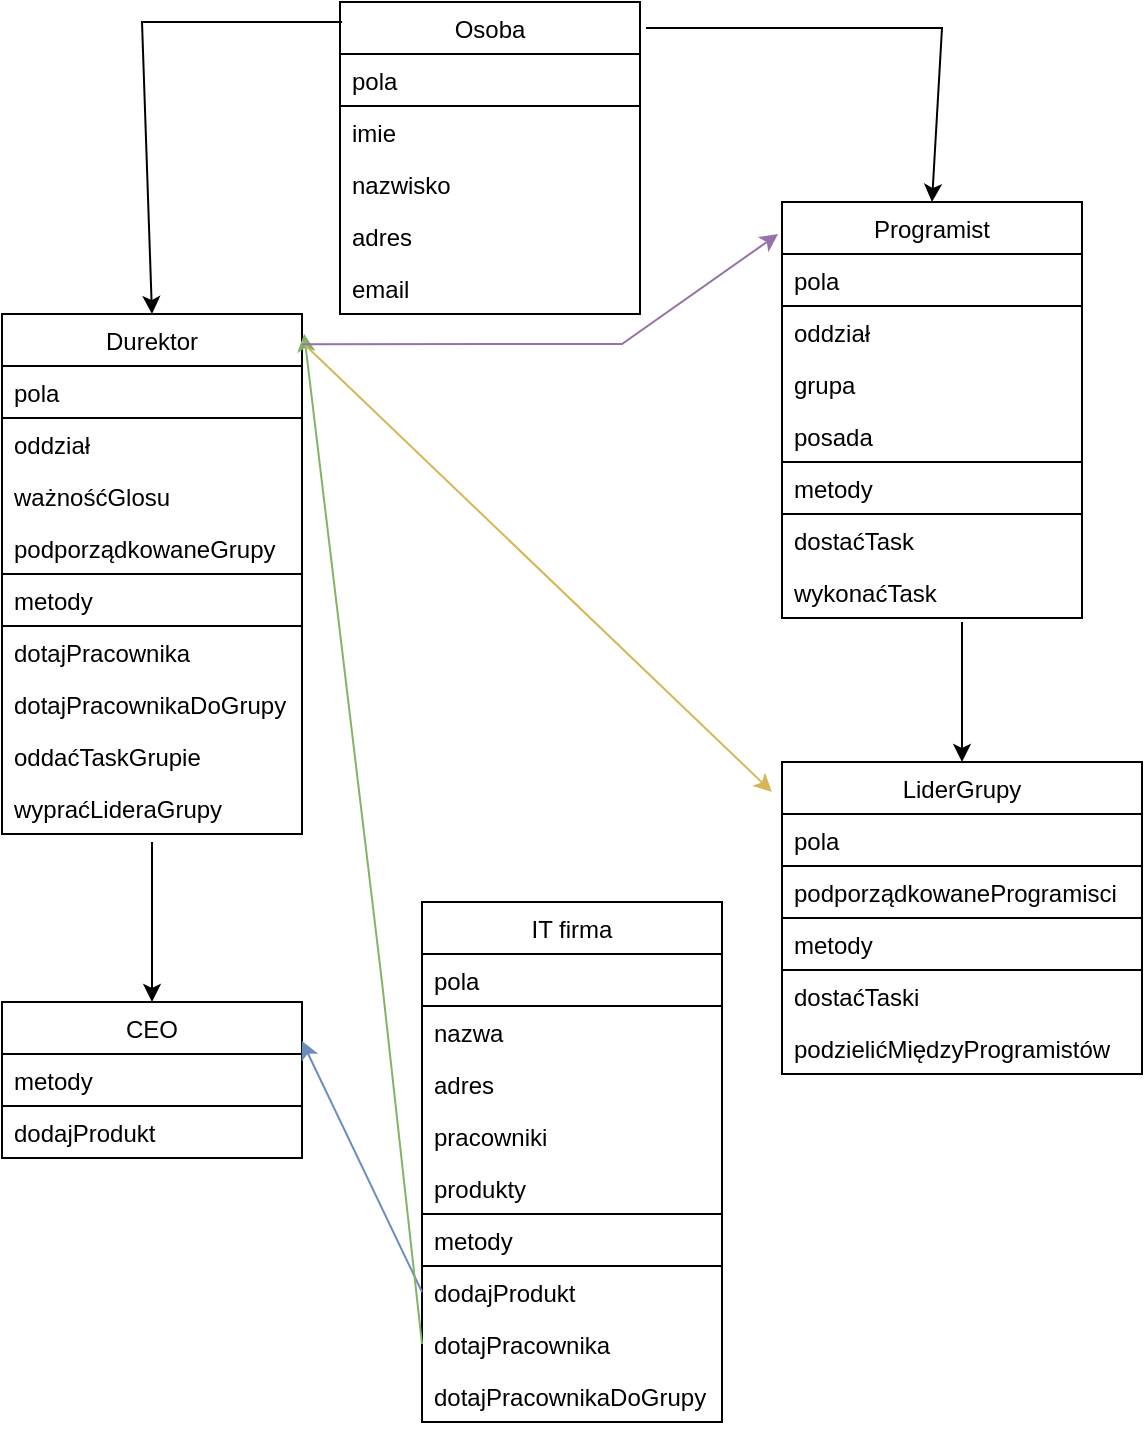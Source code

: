 <mxfile version="15.9.1" type="device"><diagram id="C5RBs43oDa-KdzZeNtuy" name="Page-1"><mxGraphModel dx="1422" dy="794" grid="1" gridSize="10" guides="1" tooltips="1" connect="1" arrows="1" fold="1" page="1" pageScale="1" pageWidth="827" pageHeight="1169" math="0" shadow="0"><root><mxCell id="WIyWlLk6GJQsqaUBKTNV-0"/><mxCell id="WIyWlLk6GJQsqaUBKTNV-1" parent="WIyWlLk6GJQsqaUBKTNV-0"/><mxCell id="s9splv-BSGpPf05QoNp0-1" value="IT firma" style="swimlane;fontStyle=0;childLayout=stackLayout;horizontal=1;startSize=26;fillColor=none;horizontalStack=0;resizeParent=1;resizeParentMax=0;resizeLast=0;collapsible=1;marginBottom=0;" vertex="1" parent="WIyWlLk6GJQsqaUBKTNV-1"><mxGeometry x="380" y="480" width="150" height="260" as="geometry"/></mxCell><mxCell id="s9splv-BSGpPf05QoNp0-10" value="pola" style="text;strokeColor=default;fillColor=none;align=left;verticalAlign=top;spacingLeft=4;spacingRight=4;overflow=hidden;rotatable=0;points=[[0,0.5],[1,0.5]];portConstraint=eastwest;imageAspect=1;backgroundOutline=0;shadow=0;sketch=0;glass=0;rounded=0;" vertex="1" parent="s9splv-BSGpPf05QoNp0-1"><mxGeometry y="26" width="150" height="26" as="geometry"/></mxCell><mxCell id="s9splv-BSGpPf05QoNp0-2" value="nazwa" style="text;strokeColor=none;fillColor=none;align=left;verticalAlign=top;spacingLeft=4;spacingRight=4;overflow=hidden;rotatable=0;points=[[0,0.5],[1,0.5]];portConstraint=eastwest;" vertex="1" parent="s9splv-BSGpPf05QoNp0-1"><mxGeometry y="52" width="150" height="26" as="geometry"/></mxCell><mxCell id="s9splv-BSGpPf05QoNp0-3" value="adres" style="text;strokeColor=none;fillColor=none;align=left;verticalAlign=top;spacingLeft=4;spacingRight=4;overflow=hidden;rotatable=0;points=[[0,0.5],[1,0.5]];portConstraint=eastwest;" vertex="1" parent="s9splv-BSGpPf05QoNp0-1"><mxGeometry y="78" width="150" height="26" as="geometry"/></mxCell><mxCell id="s9splv-BSGpPf05QoNp0-4" value="pracowniki" style="text;strokeColor=none;fillColor=none;align=left;verticalAlign=top;spacingLeft=4;spacingRight=4;overflow=hidden;rotatable=0;points=[[0,0.5],[1,0.5]];portConstraint=eastwest;" vertex="1" parent="s9splv-BSGpPf05QoNp0-1"><mxGeometry y="104" width="150" height="26" as="geometry"/></mxCell><mxCell id="s9splv-BSGpPf05QoNp0-5" value="produkty" style="text;strokeColor=none;fillColor=none;align=left;verticalAlign=top;spacingLeft=4;spacingRight=4;overflow=hidden;rotatable=0;points=[[0,0.5],[1,0.5]];portConstraint=eastwest;" vertex="1" parent="s9splv-BSGpPf05QoNp0-1"><mxGeometry y="130" width="150" height="26" as="geometry"/></mxCell><mxCell id="s9splv-BSGpPf05QoNp0-6" value="metody" style="text;strokeColor=default;fillColor=none;align=left;verticalAlign=top;spacingLeft=4;spacingRight=4;overflow=hidden;rotatable=0;points=[[0,0.5],[1,0.5]];portConstraint=eastwest;imageAspect=1;backgroundOutline=0;shadow=0;sketch=0;glass=0;rounded=0;" vertex="1" parent="s9splv-BSGpPf05QoNp0-1"><mxGeometry y="156" width="150" height="26" as="geometry"/></mxCell><mxCell id="s9splv-BSGpPf05QoNp0-8" value="dodajProdukt" style="text;strokeColor=none;fillColor=none;align=left;verticalAlign=top;spacingLeft=4;spacingRight=4;overflow=hidden;rotatable=0;points=[[0,0.5],[1,0.5]];portConstraint=eastwest;" vertex="1" parent="s9splv-BSGpPf05QoNp0-1"><mxGeometry y="182" width="150" height="26" as="geometry"/></mxCell><mxCell id="s9splv-BSGpPf05QoNp0-9" value="dotajPracownika" style="text;strokeColor=none;fillColor=none;align=left;verticalAlign=top;spacingLeft=4;spacingRight=4;overflow=hidden;rotatable=0;points=[[0,0.5],[1,0.5]];portConstraint=eastwest;" vertex="1" parent="s9splv-BSGpPf05QoNp0-1"><mxGeometry y="208" width="150" height="26" as="geometry"/></mxCell><mxCell id="s9splv-BSGpPf05QoNp0-11" value="dotajPracownikaDoGrupy" style="text;strokeColor=none;fillColor=none;align=left;verticalAlign=top;spacingLeft=4;spacingRight=4;overflow=hidden;rotatable=0;points=[[0,0.5],[1,0.5]];portConstraint=eastwest;" vertex="1" parent="s9splv-BSGpPf05QoNp0-1"><mxGeometry y="234" width="150" height="26" as="geometry"/></mxCell><mxCell id="s9splv-BSGpPf05QoNp0-12" value="Osoba" style="swimlane;fontStyle=0;childLayout=stackLayout;horizontal=1;startSize=26;fillColor=none;horizontalStack=0;resizeParent=1;resizeParentMax=0;resizeLast=0;collapsible=1;marginBottom=0;" vertex="1" parent="WIyWlLk6GJQsqaUBKTNV-1"><mxGeometry x="339" y="30" width="150" height="156" as="geometry"/></mxCell><mxCell id="s9splv-BSGpPf05QoNp0-13" value="pola" style="text;strokeColor=default;fillColor=none;align=left;verticalAlign=top;spacingLeft=4;spacingRight=4;overflow=hidden;rotatable=0;points=[[0,0.5],[1,0.5]];portConstraint=eastwest;imageAspect=1;backgroundOutline=0;shadow=0;sketch=0;glass=0;rounded=0;" vertex="1" parent="s9splv-BSGpPf05QoNp0-12"><mxGeometry y="26" width="150" height="26" as="geometry"/></mxCell><mxCell id="s9splv-BSGpPf05QoNp0-14" value="imie" style="text;strokeColor=none;fillColor=none;align=left;verticalAlign=top;spacingLeft=4;spacingRight=4;overflow=hidden;rotatable=0;points=[[0,0.5],[1,0.5]];portConstraint=eastwest;" vertex="1" parent="s9splv-BSGpPf05QoNp0-12"><mxGeometry y="52" width="150" height="26" as="geometry"/></mxCell><mxCell id="s9splv-BSGpPf05QoNp0-15" value="nazwisko" style="text;strokeColor=none;fillColor=none;align=left;verticalAlign=top;spacingLeft=4;spacingRight=4;overflow=hidden;rotatable=0;points=[[0,0.5],[1,0.5]];portConstraint=eastwest;" vertex="1" parent="s9splv-BSGpPf05QoNp0-12"><mxGeometry y="78" width="150" height="26" as="geometry"/></mxCell><mxCell id="s9splv-BSGpPf05QoNp0-16" value="adres" style="text;strokeColor=none;fillColor=none;align=left;verticalAlign=top;spacingLeft=4;spacingRight=4;overflow=hidden;rotatable=0;points=[[0,0.5],[1,0.5]];portConstraint=eastwest;" vertex="1" parent="s9splv-BSGpPf05QoNp0-12"><mxGeometry y="104" width="150" height="26" as="geometry"/></mxCell><mxCell id="s9splv-BSGpPf05QoNp0-17" value="email" style="text;strokeColor=none;fillColor=none;align=left;verticalAlign=top;spacingLeft=4;spacingRight=4;overflow=hidden;rotatable=0;points=[[0,0.5],[1,0.5]];portConstraint=eastwest;" vertex="1" parent="s9splv-BSGpPf05QoNp0-12"><mxGeometry y="130" width="150" height="26" as="geometry"/></mxCell><mxCell id="s9splv-BSGpPf05QoNp0-28" value="" style="endArrow=classic;html=1;rounded=0;exitX=0.007;exitY=0.064;exitDx=0;exitDy=0;exitPerimeter=0;entryX=0.5;entryY=0;entryDx=0;entryDy=0;" edge="1" parent="WIyWlLk6GJQsqaUBKTNV-1" source="s9splv-BSGpPf05QoNp0-12" target="s9splv-BSGpPf05QoNp0-29"><mxGeometry width="50" height="50" relative="1" as="geometry"><mxPoint x="390" y="430" as="sourcePoint"/><mxPoint x="115" y="134" as="targetPoint"/><Array as="points"><mxPoint x="240" y="40"/></Array></mxGeometry></mxCell><mxCell id="s9splv-BSGpPf05QoNp0-29" value="Durektor" style="swimlane;fontStyle=0;childLayout=stackLayout;horizontal=1;startSize=26;fillColor=none;horizontalStack=0;resizeParent=1;resizeParentMax=0;resizeLast=0;collapsible=1;marginBottom=0;" vertex="1" parent="WIyWlLk6GJQsqaUBKTNV-1"><mxGeometry x="170" y="186" width="150" height="260" as="geometry"/></mxCell><mxCell id="s9splv-BSGpPf05QoNp0-30" value="pola" style="text;strokeColor=default;fillColor=none;align=left;verticalAlign=top;spacingLeft=4;spacingRight=4;overflow=hidden;rotatable=0;points=[[0,0.5],[1,0.5]];portConstraint=eastwest;imageAspect=1;backgroundOutline=0;shadow=0;sketch=0;glass=0;rounded=0;" vertex="1" parent="s9splv-BSGpPf05QoNp0-29"><mxGeometry y="26" width="150" height="26" as="geometry"/></mxCell><mxCell id="s9splv-BSGpPf05QoNp0-31" value="oddział" style="text;strokeColor=none;fillColor=none;align=left;verticalAlign=top;spacingLeft=4;spacingRight=4;overflow=hidden;rotatable=0;points=[[0,0.5],[1,0.5]];portConstraint=eastwest;" vertex="1" parent="s9splv-BSGpPf05QoNp0-29"><mxGeometry y="52" width="150" height="26" as="geometry"/></mxCell><mxCell id="s9splv-BSGpPf05QoNp0-39" value="ważnośćGlosu" style="text;strokeColor=none;fillColor=none;align=left;verticalAlign=top;spacingLeft=4;spacingRight=4;overflow=hidden;rotatable=0;points=[[0,0.5],[1,0.5]];portConstraint=eastwest;" vertex="1" parent="s9splv-BSGpPf05QoNp0-29"><mxGeometry y="78" width="150" height="26" as="geometry"/></mxCell><mxCell id="s9splv-BSGpPf05QoNp0-48" value="podporządkowaneGrupy" style="text;strokeColor=none;fillColor=none;align=left;verticalAlign=top;spacingLeft=4;spacingRight=4;overflow=hidden;rotatable=0;points=[[0,0.5],[1,0.5]];portConstraint=eastwest;" vertex="1" parent="s9splv-BSGpPf05QoNp0-29"><mxGeometry y="104" width="150" height="26" as="geometry"/></mxCell><mxCell id="s9splv-BSGpPf05QoNp0-35" value="metody" style="text;strokeColor=default;fillColor=none;align=left;verticalAlign=top;spacingLeft=4;spacingRight=4;overflow=hidden;rotatable=0;points=[[0,0.5],[1,0.5]];portConstraint=eastwest;imageAspect=1;backgroundOutline=0;shadow=0;sketch=0;glass=0;rounded=0;" vertex="1" parent="s9splv-BSGpPf05QoNp0-29"><mxGeometry y="130" width="150" height="26" as="geometry"/></mxCell><mxCell id="s9splv-BSGpPf05QoNp0-37" value="dotajPracownika" style="text;strokeColor=none;fillColor=none;align=left;verticalAlign=top;spacingLeft=4;spacingRight=4;overflow=hidden;rotatable=0;points=[[0,0.5],[1,0.5]];portConstraint=eastwest;" vertex="1" parent="s9splv-BSGpPf05QoNp0-29"><mxGeometry y="156" width="150" height="26" as="geometry"/></mxCell><mxCell id="s9splv-BSGpPf05QoNp0-38" value="dotajPracownikaDoGrupy" style="text;strokeColor=none;fillColor=none;align=left;verticalAlign=top;spacingLeft=4;spacingRight=4;overflow=hidden;rotatable=0;points=[[0,0.5],[1,0.5]];portConstraint=eastwest;" vertex="1" parent="s9splv-BSGpPf05QoNp0-29"><mxGeometry y="182" width="150" height="26" as="geometry"/></mxCell><mxCell id="s9splv-BSGpPf05QoNp0-70" value="oddaćTaskGrupie" style="text;strokeColor=none;fillColor=none;align=left;verticalAlign=top;spacingLeft=4;spacingRight=4;overflow=hidden;rotatable=0;points=[[0,0.5],[1,0.5]];portConstraint=eastwest;" vertex="1" parent="s9splv-BSGpPf05QoNp0-29"><mxGeometry y="208" width="150" height="26" as="geometry"/></mxCell><mxCell id="s9splv-BSGpPf05QoNp0-77" value="wypraćLideraGrupy" style="text;strokeColor=none;fillColor=none;align=left;verticalAlign=top;spacingLeft=4;spacingRight=4;overflow=hidden;rotatable=0;points=[[0,0.5],[1,0.5]];portConstraint=eastwest;" vertex="1" parent="s9splv-BSGpPf05QoNp0-29"><mxGeometry y="234" width="150" height="26" as="geometry"/></mxCell><mxCell id="s9splv-BSGpPf05QoNp0-40" value="Programist" style="swimlane;fontStyle=0;childLayout=stackLayout;horizontal=1;startSize=26;fillColor=none;horizontalStack=0;resizeParent=1;resizeParentMax=0;resizeLast=0;collapsible=1;marginBottom=0;" vertex="1" parent="WIyWlLk6GJQsqaUBKTNV-1"><mxGeometry x="560" y="130" width="150" height="208" as="geometry"/></mxCell><mxCell id="s9splv-BSGpPf05QoNp0-41" value="pola" style="text;strokeColor=default;fillColor=none;align=left;verticalAlign=top;spacingLeft=4;spacingRight=4;overflow=hidden;rotatable=0;points=[[0,0.5],[1,0.5]];portConstraint=eastwest;imageAspect=1;backgroundOutline=0;shadow=0;sketch=0;glass=0;rounded=0;" vertex="1" parent="s9splv-BSGpPf05QoNp0-40"><mxGeometry y="26" width="150" height="26" as="geometry"/></mxCell><mxCell id="s9splv-BSGpPf05QoNp0-42" value="oddział" style="text;strokeColor=none;fillColor=none;align=left;verticalAlign=top;spacingLeft=4;spacingRight=4;overflow=hidden;rotatable=0;points=[[0,0.5],[1,0.5]];portConstraint=eastwest;" vertex="1" parent="s9splv-BSGpPf05QoNp0-40"><mxGeometry y="52" width="150" height="26" as="geometry"/></mxCell><mxCell id="s9splv-BSGpPf05QoNp0-43" value="grupa" style="text;strokeColor=none;fillColor=none;align=left;verticalAlign=top;spacingLeft=4;spacingRight=4;overflow=hidden;rotatable=0;points=[[0,0.5],[1,0.5]];portConstraint=eastwest;" vertex="1" parent="s9splv-BSGpPf05QoNp0-40"><mxGeometry y="78" width="150" height="26" as="geometry"/></mxCell><mxCell id="s9splv-BSGpPf05QoNp0-50" value="posada" style="text;strokeColor=none;fillColor=none;align=left;verticalAlign=top;spacingLeft=4;spacingRight=4;overflow=hidden;rotatable=0;points=[[0,0.5],[1,0.5]];portConstraint=eastwest;" vertex="1" parent="s9splv-BSGpPf05QoNp0-40"><mxGeometry y="104" width="150" height="26" as="geometry"/></mxCell><mxCell id="s9splv-BSGpPf05QoNp0-45" value="metody" style="text;strokeColor=default;fillColor=none;align=left;verticalAlign=top;spacingLeft=4;spacingRight=4;overflow=hidden;rotatable=0;points=[[0,0.5],[1,0.5]];portConstraint=eastwest;imageAspect=1;backgroundOutline=0;shadow=0;sketch=0;glass=0;rounded=0;" vertex="1" parent="s9splv-BSGpPf05QoNp0-40"><mxGeometry y="130" width="150" height="26" as="geometry"/></mxCell><mxCell id="s9splv-BSGpPf05QoNp0-46" value="dostaćTask" style="text;strokeColor=none;fillColor=none;align=left;verticalAlign=top;spacingLeft=4;spacingRight=4;overflow=hidden;rotatable=0;points=[[0,0.5],[1,0.5]];portConstraint=eastwest;" vertex="1" parent="s9splv-BSGpPf05QoNp0-40"><mxGeometry y="156" width="150" height="26" as="geometry"/></mxCell><mxCell id="s9splv-BSGpPf05QoNp0-47" value="wykonaćTask" style="text;strokeColor=none;fillColor=none;align=left;verticalAlign=top;spacingLeft=4;spacingRight=4;overflow=hidden;rotatable=0;points=[[0,0.5],[1,0.5]];portConstraint=eastwest;" vertex="1" parent="s9splv-BSGpPf05QoNp0-40"><mxGeometry y="182" width="150" height="26" as="geometry"/></mxCell><mxCell id="s9splv-BSGpPf05QoNp0-49" value="" style="endArrow=classic;html=1;rounded=0;exitX=1.02;exitY=0.083;exitDx=0;exitDy=0;exitPerimeter=0;entryX=0.5;entryY=0;entryDx=0;entryDy=0;" edge="1" parent="WIyWlLk6GJQsqaUBKTNV-1" source="s9splv-BSGpPf05QoNp0-12" target="s9splv-BSGpPf05QoNp0-40"><mxGeometry width="50" height="50" relative="1" as="geometry"><mxPoint x="390" y="430" as="sourcePoint"/><mxPoint x="322" y="240" as="targetPoint"/><Array as="points"><mxPoint x="640" y="43"/></Array></mxGeometry></mxCell><mxCell id="s9splv-BSGpPf05QoNp0-51" value="CEO" style="swimlane;fontStyle=0;childLayout=stackLayout;horizontal=1;startSize=26;fillColor=none;horizontalStack=0;resizeParent=1;resizeParentMax=0;resizeLast=0;collapsible=1;marginBottom=0;" vertex="1" parent="WIyWlLk6GJQsqaUBKTNV-1"><mxGeometry x="170" y="530" width="150" height="78" as="geometry"/></mxCell><mxCell id="s9splv-BSGpPf05QoNp0-57" value="metody" style="text;strokeColor=default;fillColor=none;align=left;verticalAlign=top;spacingLeft=4;spacingRight=4;overflow=hidden;rotatable=0;points=[[0,0.5],[1,0.5]];portConstraint=eastwest;imageAspect=1;backgroundOutline=0;shadow=0;sketch=0;glass=0;rounded=0;" vertex="1" parent="s9splv-BSGpPf05QoNp0-51"><mxGeometry y="26" width="150" height="26" as="geometry"/></mxCell><mxCell id="s9splv-BSGpPf05QoNp0-59" value="dodajProdukt" style="text;strokeColor=none;fillColor=none;align=left;verticalAlign=top;spacingLeft=4;spacingRight=4;overflow=hidden;rotatable=0;points=[[0,0.5],[1,0.5]];portConstraint=eastwest;" vertex="1" parent="s9splv-BSGpPf05QoNp0-51"><mxGeometry y="52" width="150" height="26" as="geometry"/></mxCell><mxCell id="s9splv-BSGpPf05QoNp0-60" value="" style="endArrow=classic;html=1;rounded=0;entryX=0.5;entryY=0;entryDx=0;entryDy=0;" edge="1" parent="WIyWlLk6GJQsqaUBKTNV-1" target="s9splv-BSGpPf05QoNp0-51"><mxGeometry width="50" height="50" relative="1" as="geometry"><mxPoint x="245" y="450" as="sourcePoint"/><mxPoint x="132" y="410" as="targetPoint"/></mxGeometry></mxCell><mxCell id="s9splv-BSGpPf05QoNp0-61" value="LiderGrupy" style="swimlane;fontStyle=0;childLayout=stackLayout;horizontal=1;startSize=26;fillColor=none;horizontalStack=0;resizeParent=1;resizeParentMax=0;resizeLast=0;collapsible=1;marginBottom=0;" vertex="1" parent="WIyWlLk6GJQsqaUBKTNV-1"><mxGeometry x="560" y="410" width="180" height="156" as="geometry"/></mxCell><mxCell id="s9splv-BSGpPf05QoNp0-62" value="pola" style="text;strokeColor=default;fillColor=none;align=left;verticalAlign=top;spacingLeft=4;spacingRight=4;overflow=hidden;rotatable=0;points=[[0,0.5],[1,0.5]];portConstraint=eastwest;imageAspect=1;backgroundOutline=0;shadow=0;sketch=0;glass=0;rounded=0;" vertex="1" parent="s9splv-BSGpPf05QoNp0-61"><mxGeometry y="26" width="180" height="26" as="geometry"/></mxCell><mxCell id="s9splv-BSGpPf05QoNp0-66" value="podporządkowaneProgramisci" style="text;strokeColor=none;fillColor=none;align=left;verticalAlign=top;spacingLeft=4;spacingRight=4;overflow=hidden;rotatable=0;points=[[0,0.5],[1,0.5]];portConstraint=eastwest;" vertex="1" parent="s9splv-BSGpPf05QoNp0-61"><mxGeometry y="52" width="180" height="26" as="geometry"/></mxCell><mxCell id="s9splv-BSGpPf05QoNp0-67" value="metody" style="text;strokeColor=default;fillColor=none;align=left;verticalAlign=top;spacingLeft=4;spacingRight=4;overflow=hidden;rotatable=0;points=[[0,0.5],[1,0.5]];portConstraint=eastwest;imageAspect=1;backgroundOutline=0;shadow=0;sketch=0;glass=0;rounded=0;" vertex="1" parent="s9splv-BSGpPf05QoNp0-61"><mxGeometry y="78" width="180" height="26" as="geometry"/></mxCell><mxCell id="s9splv-BSGpPf05QoNp0-68" value="dostaćTaski" style="text;strokeColor=none;fillColor=none;align=left;verticalAlign=top;spacingLeft=4;spacingRight=4;overflow=hidden;rotatable=0;points=[[0,0.5],[1,0.5]];portConstraint=eastwest;" vertex="1" parent="s9splv-BSGpPf05QoNp0-61"><mxGeometry y="104" width="180" height="26" as="geometry"/></mxCell><mxCell id="s9splv-BSGpPf05QoNp0-69" value="podzielićMiędzyProgramistów" style="text;strokeColor=none;fillColor=none;align=left;verticalAlign=top;spacingLeft=4;spacingRight=4;overflow=hidden;rotatable=0;points=[[0,0.5],[1,0.5]];portConstraint=eastwest;" vertex="1" parent="s9splv-BSGpPf05QoNp0-61"><mxGeometry y="130" width="180" height="26" as="geometry"/></mxCell><mxCell id="s9splv-BSGpPf05QoNp0-71" value="" style="endArrow=classic;html=1;rounded=0;entryX=0.5;entryY=0;entryDx=0;entryDy=0;" edge="1" parent="WIyWlLk6GJQsqaUBKTNV-1" target="s9splv-BSGpPf05QoNp0-61"><mxGeometry width="50" height="50" relative="1" as="geometry"><mxPoint x="650" y="340" as="sourcePoint"/><mxPoint x="440" y="380" as="targetPoint"/></mxGeometry></mxCell><mxCell id="s9splv-BSGpPf05QoNp0-72" value="" style="endArrow=classic;html=1;rounded=0;exitX=0;exitY=0.5;exitDx=0;exitDy=0;entryX=1;entryY=0.25;entryDx=0;entryDy=0;fillColor=#dae8fc;strokeColor=#6c8ebf;" edge="1" parent="WIyWlLk6GJQsqaUBKTNV-1" source="s9splv-BSGpPf05QoNp0-8" target="s9splv-BSGpPf05QoNp0-51"><mxGeometry width="50" height="50" relative="1" as="geometry"><mxPoint x="390" y="430" as="sourcePoint"/><mxPoint x="440" y="380" as="targetPoint"/></mxGeometry></mxCell><mxCell id="s9splv-BSGpPf05QoNp0-73" value="" style="endArrow=classic;html=1;rounded=0;exitX=0;exitY=0.5;exitDx=0;exitDy=0;fillColor=#d5e8d4;strokeColor=#82b366;entryX=1.007;entryY=0.038;entryDx=0;entryDy=0;entryPerimeter=0;" edge="1" parent="WIyWlLk6GJQsqaUBKTNV-1" source="s9splv-BSGpPf05QoNp0-9" target="s9splv-BSGpPf05QoNp0-29"><mxGeometry width="50" height="50" relative="1" as="geometry"><mxPoint x="390" y="430" as="sourcePoint"/><mxPoint x="319" y="210" as="targetPoint"/><Array as="points"><mxPoint x="360" y="520"/></Array></mxGeometry></mxCell><mxCell id="s9splv-BSGpPf05QoNp0-78" value="" style="endArrow=classic;html=1;rounded=0;entryX=-0.028;entryY=0.096;entryDx=0;entryDy=0;entryPerimeter=0;fillColor=#fff2cc;strokeColor=#d6b656;" edge="1" parent="WIyWlLk6GJQsqaUBKTNV-1" target="s9splv-BSGpPf05QoNp0-61"><mxGeometry width="50" height="50" relative="1" as="geometry"><mxPoint x="320" y="200" as="sourcePoint"/><mxPoint x="440" y="380" as="targetPoint"/></mxGeometry></mxCell><mxCell id="s9splv-BSGpPf05QoNp0-79" value="" style="endArrow=classic;html=1;rounded=0;exitX=1;exitY=0.058;exitDx=0;exitDy=0;exitPerimeter=0;entryX=-0.013;entryY=0.077;entryDx=0;entryDy=0;entryPerimeter=0;fillColor=#e1d5e7;strokeColor=#9673a6;" edge="1" parent="WIyWlLk6GJQsqaUBKTNV-1" source="s9splv-BSGpPf05QoNp0-29" target="s9splv-BSGpPf05QoNp0-40"><mxGeometry width="50" height="50" relative="1" as="geometry"><mxPoint x="390" y="430" as="sourcePoint"/><mxPoint x="440" y="380" as="targetPoint"/><Array as="points"><mxPoint x="480" y="201"/></Array></mxGeometry></mxCell></root></mxGraphModel></diagram></mxfile>